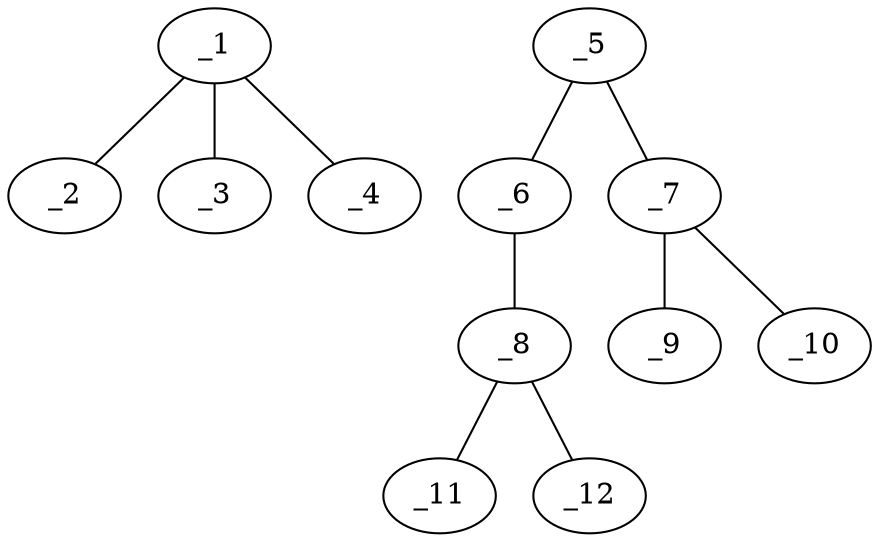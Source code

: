 graph molid33671 {
	_1	 [charge=0,
		chem=4,
		symbol="N  ",
		x="2.866",
		y="0.25"];
	_2	 [charge=0,
		chem=2,
		symbol="O  ",
		x="3.7321",
		y="0.75"];
	_1 -- _2	 [valence=1];
	_3	 [charge=0,
		chem=2,
		symbol="O  ",
		x=2,
		y="0.75"];
	_1 -- _3	 [valence=1];
	_4	 [charge=0,
		chem=2,
		symbol="O  ",
		x="2.866",
		y="-0.75"];
	_1 -- _4	 [valence=1];
	_5	 [charge=0,
		chem=4,
		symbol="N  ",
		x="7.4641",
		y="0.25"];
	_6	 [charge=0,
		chem=4,
		symbol="N  ",
		x="8.3301",
		y="-0.25"];
	_5 -- _6	 [valence=2];
	_7	 [charge=0,
		chem=1,
		symbol="C  ",
		x="6.5981",
		y="-0.25"];
	_5 -- _7	 [valence=1];
	_8	 [charge=0,
		chem=1,
		symbol="C  ",
		x="9.1962",
		y="0.25"];
	_6 -- _8	 [valence=1];
	_9	 [charge=0,
		chem=4,
		symbol="N  ",
		x="5.7321",
		y="0.25"];
	_7 -- _9	 [valence=2];
	_10	 [charge=0,
		chem=4,
		symbol="N  ",
		x="6.5981",
		y="-1.25"];
	_7 -- _10	 [valence=1];
	_11	 [charge=0,
		chem=4,
		symbol="N  ",
		x="10.0622",
		y="-0.25"];
	_8 -- _11	 [valence=2];
	_12	 [charge=0,
		chem=4,
		symbol="N  ",
		x="9.1962",
		y="1.25"];
	_8 -- _12	 [valence=1];
}

